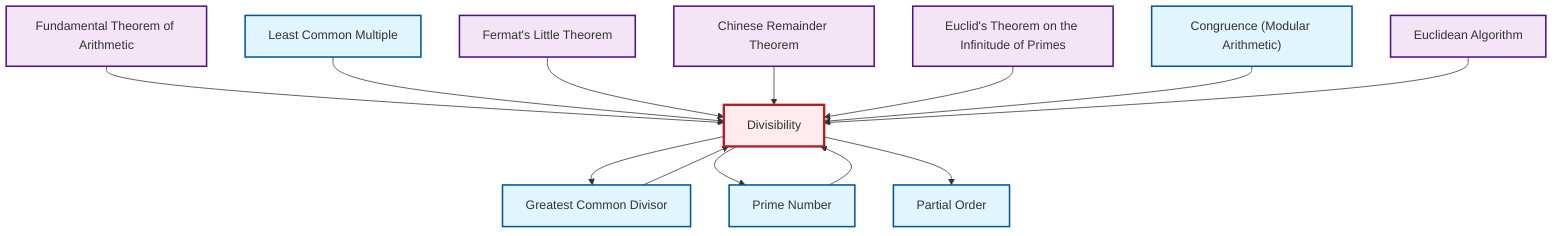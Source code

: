 graph TD
    classDef definition fill:#e1f5fe,stroke:#01579b,stroke-width:2px
    classDef theorem fill:#f3e5f5,stroke:#4a148c,stroke-width:2px
    classDef axiom fill:#fff3e0,stroke:#e65100,stroke-width:2px
    classDef example fill:#e8f5e9,stroke:#1b5e20,stroke-width:2px
    classDef current fill:#ffebee,stroke:#b71c1c,stroke-width:3px
    def-partial-order["Partial Order"]:::definition
    thm-fermat-little["Fermat's Little Theorem"]:::theorem
    def-gcd["Greatest Common Divisor"]:::definition
    def-congruence["Congruence (Modular Arithmetic)"]:::definition
    thm-chinese-remainder["Chinese Remainder Theorem"]:::theorem
    def-divisibility["Divisibility"]:::definition
    def-lcm["Least Common Multiple"]:::definition
    thm-euclid-infinitude-primes["Euclid's Theorem on the Infinitude of Primes"]:::theorem
    thm-fundamental-arithmetic["Fundamental Theorem of Arithmetic"]:::theorem
    thm-euclidean-algorithm["Euclidean Algorithm"]:::theorem
    def-prime["Prime Number"]:::definition
    def-prime --> def-divisibility
    thm-fundamental-arithmetic --> def-divisibility
    def-lcm --> def-divisibility
    def-divisibility --> def-gcd
    def-divisibility --> def-prime
    thm-fermat-little --> def-divisibility
    thm-chinese-remainder --> def-divisibility
    thm-euclid-infinitude-primes --> def-divisibility
    def-congruence --> def-divisibility
    thm-euclidean-algorithm --> def-divisibility
    def-gcd --> def-divisibility
    def-divisibility --> def-partial-order
    class def-divisibility current